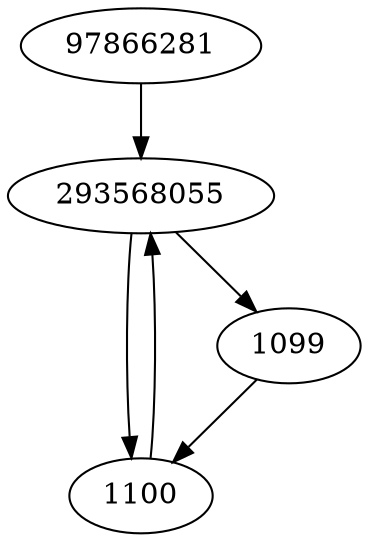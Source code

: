 strict digraph  {
97866281;
1099;
1100;
293568055;
97866281 -> 293568055;
1099 -> 1100;
1100 -> 293568055;
293568055 -> 1100;
293568055 -> 1099;
}
